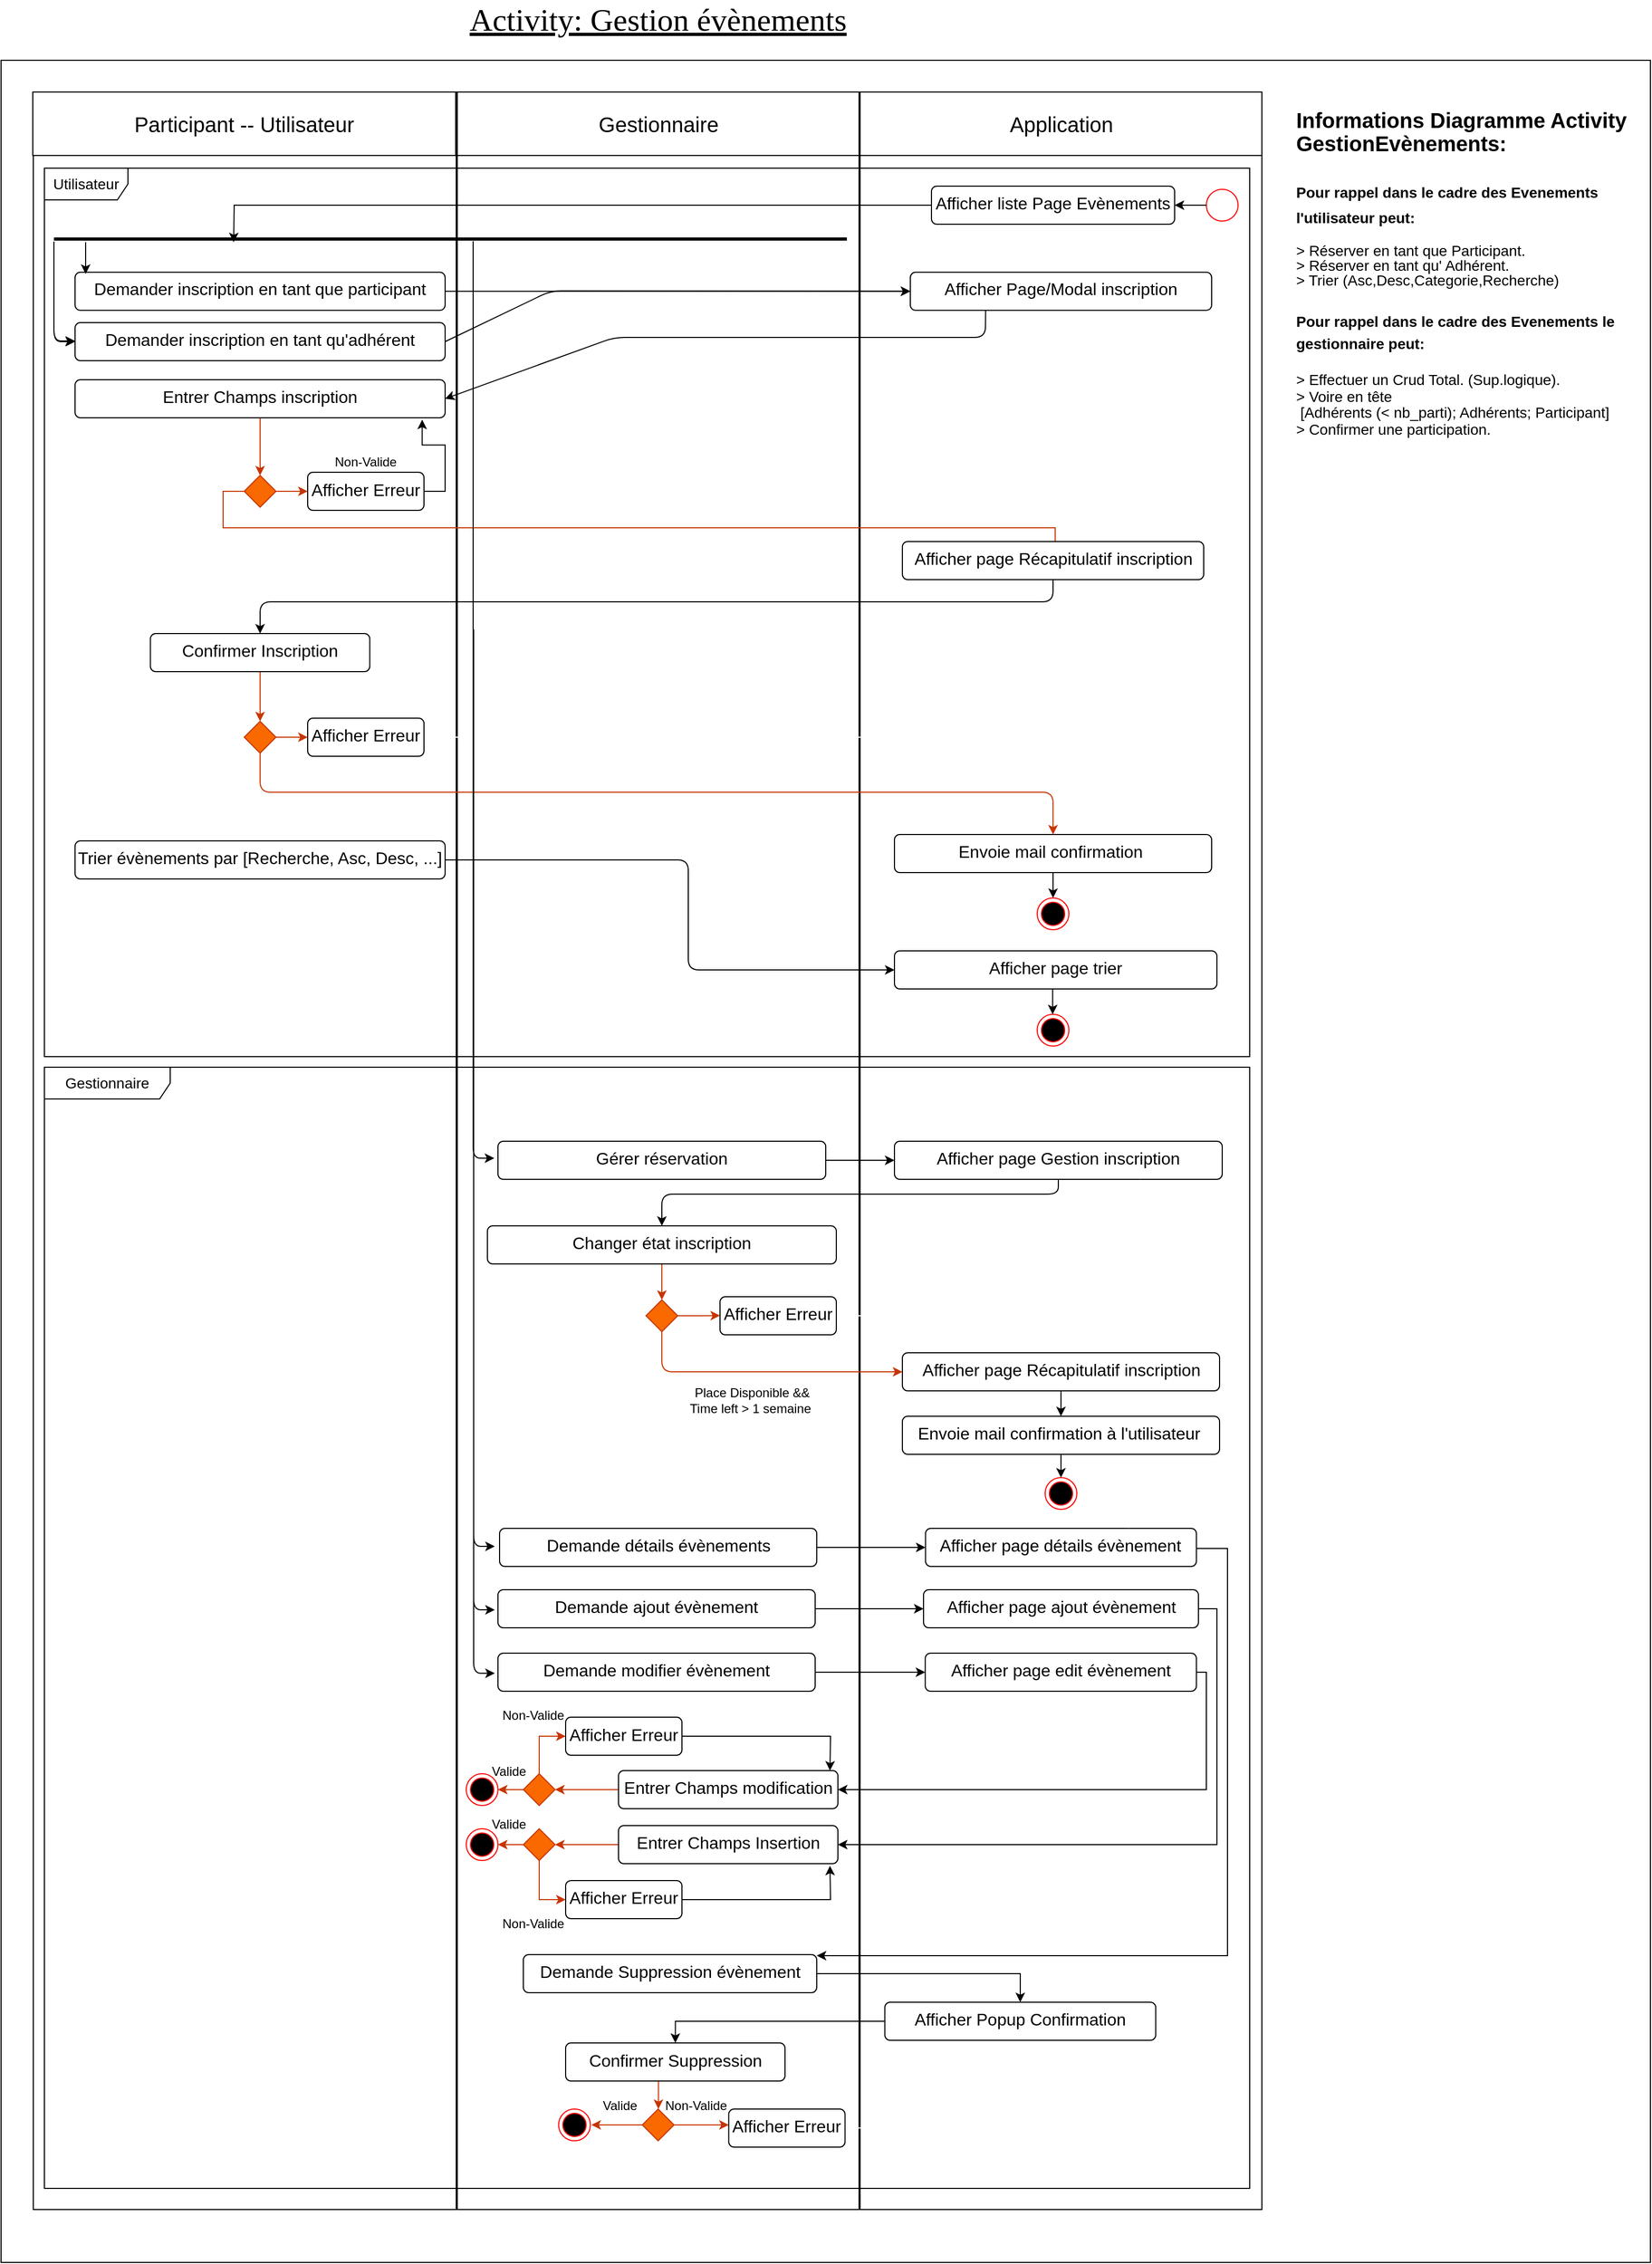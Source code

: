 <mxfile version="22.1.2" type="device">
  <diagram id="xpCs7ac5HXJ607wwNnGd" name="Page-1">
    <mxGraphModel dx="-2002" dy="1731" grid="1" gridSize="10" guides="1" tooltips="1" connect="1" arrows="1" fold="1" page="1" pageScale="1" pageWidth="827" pageHeight="1169" math="0" shadow="0">
      <root>
        <mxCell id="0" />
        <mxCell id="1" parent="0" />
        <mxCell id="2" value="" style="rounded=0;whiteSpace=wrap;html=1;movable=1;resizable=1;rotatable=1;deletable=1;editable=1;locked=0;connectable=1;" parent="1" vertex="1">
          <mxGeometry x="5400" y="998" width="1560" height="2082" as="geometry" />
        </mxCell>
        <mxCell id="54" value="" style="rounded=0;whiteSpace=wrap;html=1;movable=1;resizable=1;rotatable=1;deletable=1;editable=1;locked=0;connectable=1;" parent="1" vertex="1">
          <mxGeometry x="5430.5" y="1028" width="400" height="2002" as="geometry" />
        </mxCell>
        <mxCell id="53" value="" style="rounded=0;whiteSpace=wrap;html=1;movable=1;resizable=1;rotatable=1;deletable=1;editable=1;locked=0;connectable=1;" parent="1" vertex="1">
          <mxGeometry x="5831.5" y="1028" width="380" height="2002" as="geometry" />
        </mxCell>
        <mxCell id="3" value="&lt;font style=&quot;font-size: 20px;&quot;&gt;Participant -- Utilisateur&lt;/font&gt;" style="rounded=0;whiteSpace=wrap;html=1;movable=1;resizable=1;rotatable=1;deletable=1;editable=1;locked=0;connectable=1;" parent="1" vertex="1">
          <mxGeometry x="5430" y="1028" width="400" height="60" as="geometry" />
        </mxCell>
        <mxCell id="4" value="" style="rounded=0;whiteSpace=wrap;html=1;movable=1;resizable=1;rotatable=1;deletable=1;editable=1;locked=0;connectable=1;" parent="1" vertex="1">
          <mxGeometry x="6212.5" y="1028" width="380" height="2002" as="geometry" />
        </mxCell>
        <mxCell id="5" value="&lt;font style=&quot;font-size: 20px;&quot;&gt;Gestionnaire&lt;/font&gt;" style="rounded=0;whiteSpace=wrap;html=1;movable=1;resizable=1;rotatable=1;deletable=1;editable=1;locked=0;connectable=1;" parent="1" vertex="1">
          <mxGeometry x="5831.5" y="1028" width="380" height="60" as="geometry" />
        </mxCell>
        <mxCell id="10" value="" style="ellipse;html=1;strokeColor=#FF0000;movable=1;resizable=1;rotatable=1;deletable=1;editable=1;locked=0;connectable=1;" parent="1" vertex="1">
          <mxGeometry x="6540" y="1120" width="30" height="30" as="geometry" />
        </mxCell>
        <mxCell id="11" value="&lt;font face=&quot;Comic Sans MS&quot; style=&quot;font-size: 30px;&quot;&gt;&lt;u&gt;Activity: Gestion évènements&lt;/u&gt;&lt;/font&gt;" style="text;html=1;strokeColor=none;fillColor=none;align=center;verticalAlign=middle;whiteSpace=wrap;rounded=0;movable=1;resizable=1;rotatable=1;deletable=1;editable=1;locked=0;connectable=1;" parent="1" vertex="1">
          <mxGeometry x="5744.88" y="944" width="553.25" height="30" as="geometry" />
        </mxCell>
        <mxCell id="13" value="&lt;h1 style=&quot;font-size: 20px; line-height: 110%;&quot;&gt;&lt;span style=&quot;background-color: initial;&quot;&gt;Informations Diagramme Activity GestionEvènements:&lt;br&gt;&lt;br&gt;&lt;/span&gt;&lt;span style=&quot;font-size: 14px; background-color: initial;&quot;&gt;Pour rappel dans le cadre des Evenements l&#39;utilisateur peut:&lt;br&gt;&lt;/span&gt;&lt;/h1&gt;&lt;div style=&quot;line-height: 110%;&quot;&gt;&lt;span style=&quot;font-size: 14px;&quot;&gt;&amp;gt; Réserver en tant que Participant.&lt;/span&gt;&lt;/div&gt;&lt;div style=&quot;line-height: 110%;&quot;&gt;&lt;span style=&quot;font-size: 14px;&quot;&gt;&amp;gt; Réserver en tant qu&#39; Adhérent.&lt;/span&gt;&lt;/div&gt;&lt;div style=&quot;line-height: 110%;&quot;&gt;&lt;span style=&quot;font-size: 14px;&quot;&gt;&amp;gt; Trier (Asc,Desc,Categorie,Recherche)&lt;/span&gt;&lt;/div&gt;&lt;div style=&quot;font-size: 14px; line-height: 110%;&quot;&gt;&lt;h1 style=&quot;line-height: 60%;&quot;&gt;&lt;span style=&quot;background-color: initial; font-size: 14px;&quot;&gt;Pour rappel dans le cadre&amp;nbsp;&lt;/span&gt;&lt;span style=&quot;background-color: initial; font-size: 14px;&quot;&gt;des Evenements le gestionnaire&amp;nbsp;&lt;/span&gt;&lt;span style=&quot;background-color: initial; font-size: 14px;&quot;&gt;&lt;span style=&quot;background-color: initial;&quot;&gt;peut:&lt;/span&gt;&lt;/span&gt;&lt;br&gt;&lt;/h1&gt;&lt;div style=&quot;line-height: 110%;&quot;&gt;&lt;span style=&quot;font-size: 14px;&quot;&gt;&amp;gt; Effectuer un Crud Total. (Sup.logique).&lt;/span&gt;&lt;/div&gt;&lt;div style=&quot;line-height: 110%;&quot;&gt;&lt;span style=&quot;font-size: 14px;&quot;&gt;&amp;gt; Voire en tête&amp;nbsp;&lt;/span&gt;&lt;/div&gt;&lt;div style=&quot;line-height: 110%;&quot;&gt;&lt;span style=&quot;font-size: 14px;&quot;&gt;&amp;nbsp;[Adhérents (&amp;lt; nb_parti); Adhérents; Participant]&lt;/span&gt;&lt;/div&gt;&lt;div style=&quot;line-height: 110%;&quot;&gt;&amp;gt; Confirmer une participation.&lt;/div&gt;&lt;/div&gt;&lt;div style=&quot;line-height: 110%;&quot;&gt;&lt;br&gt;&lt;/div&gt;" style="text;html=1;strokeColor=none;fillColor=none;spacing=5;spacingTop=-20;whiteSpace=wrap;overflow=hidden;rounded=0;movable=1;resizable=1;rotatable=1;deletable=1;editable=1;locked=0;connectable=1;" parent="1" vertex="1">
          <mxGeometry x="6620" y="1041" width="330" height="446" as="geometry" />
        </mxCell>
        <mxCell id="43" value="&lt;font style=&quot;font-size: 20px;&quot;&gt;Application&lt;/font&gt;" style="rounded=0;whiteSpace=wrap;html=1;movable=1;resizable=1;rotatable=1;deletable=1;editable=1;locked=0;connectable=1;" parent="1" vertex="1">
          <mxGeometry x="6212.5" y="1028" width="380" height="60" as="geometry" />
        </mxCell>
        <mxCell id="75" style="edgeStyle=none;html=1;exitX=1;exitY=0.5;exitDx=0;exitDy=0;entryX=1;entryY=0.5;entryDx=0;entryDy=0;strokeColor=#FFFFFF;fontSize=14;fillColor=#FF8000;" parent="1" source="71" target="19" edge="1">
          <mxGeometry relative="1" as="geometry">
            <Array as="points">
              <mxPoint x="6570" y="1638" />
              <mxPoint x="6570" y="1216" />
            </Array>
          </mxGeometry>
        </mxCell>
        <mxCell id="93" value="Utilisateur" style="shape=umlFrame;whiteSpace=wrap;html=1;fontSize=14;width=79;height=30;movable=0;resizable=0;rotatable=0;deletable=0;editable=0;connectable=0;" parent="1" vertex="1">
          <mxGeometry x="5441" y="1100" width="1140" height="840" as="geometry" />
        </mxCell>
        <mxCell id="94" value="Gestionnaire" style="shape=umlFrame;whiteSpace=wrap;html=1;fontSize=14;width=119;height=30;" parent="1" vertex="1">
          <mxGeometry x="5441" y="1950" width="1140" height="1060" as="geometry" />
        </mxCell>
        <mxCell id="6" style="edgeStyle=orthogonalEdgeStyle;rounded=0;orthogonalLoop=1;jettySize=auto;html=1;exitX=0;exitY=0.5;exitDx=0;exitDy=0;movable=1;resizable=1;rotatable=1;deletable=1;editable=1;locked=0;connectable=1;" parent="1" source="7" edge="1">
          <mxGeometry relative="1" as="geometry">
            <mxPoint x="5620" y="1170" as="targetPoint" />
            <mxPoint x="5880" y="1131" as="sourcePoint" />
          </mxGeometry>
        </mxCell>
        <mxCell id="7" value="&lt;font style=&quot;font-size: 16px;&quot;&gt;Afficher liste Page Evènements&lt;/font&gt;" style="html=1;align=center;verticalAlign=top;rounded=1;absoluteArcSize=1;arcSize=10;dashed=0;whiteSpace=wrap;movable=1;resizable=1;rotatable=1;deletable=1;editable=1;locked=0;connectable=1;" parent="1" vertex="1">
          <mxGeometry x="6280" y="1117" width="230" height="36" as="geometry" />
        </mxCell>
        <mxCell id="8" value="" style="edgeStyle=none;rounded=0;orthogonalLoop=1;jettySize=auto;html=1;movable=1;resizable=1;rotatable=1;deletable=1;editable=1;locked=0;connectable=1;" parent="1" edge="1">
          <mxGeometry relative="1" as="geometry">
            <mxPoint x="5976.5" y="1718" as="sourcePoint" />
            <mxPoint x="5976.5" y="1718" as="targetPoint" />
          </mxGeometry>
        </mxCell>
        <mxCell id="9" style="edgeStyle=orthogonalEdgeStyle;rounded=0;orthogonalLoop=1;jettySize=auto;html=1;exitX=0;exitY=0.5;exitDx=0;exitDy=0;entryX=1;entryY=0.5;entryDx=0;entryDy=0;movable=1;resizable=1;rotatable=1;deletable=1;editable=1;locked=0;connectable=1;" parent="1" source="10" target="7" edge="1">
          <mxGeometry relative="1" as="geometry" />
        </mxCell>
        <mxCell id="64" style="edgeStyle=none;html=1;exitX=0.25;exitY=1;exitDx=0;exitDy=0;entryX=1;entryY=0.5;entryDx=0;entryDy=0;fontSize=14;" parent="1" source="19" target="63" edge="1">
          <mxGeometry relative="1" as="geometry">
            <Array as="points">
              <mxPoint x="6331" y="1260" />
              <mxPoint x="5980" y="1260" />
            </Array>
          </mxGeometry>
        </mxCell>
        <mxCell id="19" value="&lt;font style=&quot;font-size: 16px;&quot;&gt;Afficher Page/Modal inscription&lt;/font&gt;" style="html=1;align=center;verticalAlign=top;rounded=1;absoluteArcSize=1;arcSize=10;dashed=0;whiteSpace=wrap;movable=1;resizable=1;rotatable=1;deletable=1;editable=1;locked=0;connectable=1;" parent="1" vertex="1">
          <mxGeometry x="6260" y="1198.39" width="285" height="36" as="geometry" />
        </mxCell>
        <mxCell id="22" style="edgeStyle=orthogonalEdgeStyle;rounded=0;orthogonalLoop=1;jettySize=auto;html=1;entryX=0.5;entryY=0;entryDx=0;entryDy=0;fillColor=#fa6800;strokeColor=#C73500;exitX=0.5;exitY=1;exitDx=0;exitDy=0;" parent="1" source="63" target="25" edge="1">
          <mxGeometry relative="1" as="geometry">
            <mxPoint x="5645" y="1350" as="sourcePoint" />
          </mxGeometry>
        </mxCell>
        <mxCell id="23" style="edgeStyle=orthogonalEdgeStyle;rounded=0;orthogonalLoop=1;jettySize=auto;html=1;exitX=1;exitY=0.5;exitDx=0;exitDy=0;fillColor=#fa6800;strokeColor=#C73500;entryX=0;entryY=0.5;entryDx=0;entryDy=0;" parent="1" source="25" target="47" edge="1">
          <mxGeometry relative="1" as="geometry">
            <mxPoint x="5720" y="1350" as="targetPoint" />
          </mxGeometry>
        </mxCell>
        <mxCell id="24" style="edgeStyle=orthogonalEdgeStyle;rounded=0;orthogonalLoop=1;jettySize=auto;html=1;exitX=0;exitY=0.5;exitDx=0;exitDy=0;entryX=0.5;entryY=0;entryDx=0;entryDy=0;fillColor=#fa6800;strokeColor=#C73500;" parent="1" source="25" target="28" edge="1">
          <mxGeometry relative="1" as="geometry">
            <Array as="points">
              <mxPoint x="5610" y="1405" />
              <mxPoint x="5610" y="1440" />
              <mxPoint x="6397" y="1440" />
              <mxPoint x="6397" y="1488" />
            </Array>
          </mxGeometry>
        </mxCell>
        <mxCell id="25" value="" style="rhombus;fillColor=#fa6800;fontColor=#000000;strokeColor=#C73500;movable=1;resizable=1;rotatable=1;deletable=1;editable=1;locked=0;connectable=1;" parent="1" vertex="1">
          <mxGeometry x="5630" y="1390.5" width="30" height="30" as="geometry" />
        </mxCell>
        <mxCell id="26" value="Non-Valide" style="text;html=1;strokeColor=none;fillColor=none;align=center;verticalAlign=middle;whiteSpace=wrap;rounded=0;movable=1;resizable=1;rotatable=1;deletable=1;editable=1;locked=0;connectable=1;" parent="1" vertex="1">
          <mxGeometry x="5710" y="1367.5" width="70" height="20" as="geometry" />
        </mxCell>
        <mxCell id="68" style="edgeStyle=none;html=1;exitX=0.5;exitY=1;exitDx=0;exitDy=0;entryX=0.5;entryY=0;entryDx=0;entryDy=0;fontSize=14;" parent="1" source="28" target="67" edge="1">
          <mxGeometry relative="1" as="geometry">
            <Array as="points">
              <mxPoint x="6395" y="1510" />
              <mxPoint x="5645" y="1510" />
            </Array>
          </mxGeometry>
        </mxCell>
        <mxCell id="28" value="&lt;font style=&quot;font-size: 16px;&quot;&gt;Afficher page Récapitulatif inscription&lt;/font&gt;" style="html=1;align=center;verticalAlign=top;rounded=1;absoluteArcSize=1;arcSize=10;dashed=0;whiteSpace=wrap;movable=1;resizable=1;rotatable=1;deletable=1;editable=1;locked=0;connectable=1;" parent="1" vertex="1">
          <mxGeometry x="6252.5" y="1453" width="285" height="36" as="geometry" />
        </mxCell>
        <mxCell id="46" style="edgeStyle=orthogonalEdgeStyle;rounded=0;orthogonalLoop=1;jettySize=auto;html=1;exitX=1;exitY=0.5;exitDx=0;exitDy=0;entryX=0.938;entryY=1.049;entryDx=0;entryDy=0;entryPerimeter=0;" parent="1" source="47" target="63" edge="1">
          <mxGeometry relative="1" as="geometry">
            <mxPoint x="5800" y="1350" as="targetPoint" />
          </mxGeometry>
        </mxCell>
        <mxCell id="47" value="&lt;font style=&quot;font-size: 16px;&quot;&gt;Afficher Erreur&lt;/font&gt;" style="html=1;align=center;verticalAlign=top;rounded=1;absoluteArcSize=1;arcSize=10;dashed=0;whiteSpace=wrap;movable=1;resizable=1;rotatable=1;deletable=1;editable=1;locked=0;connectable=1;" parent="1" vertex="1">
          <mxGeometry x="5690" y="1387.5" width="110" height="36" as="geometry" />
        </mxCell>
        <mxCell id="78" style="edgeStyle=none;html=1;exitX=0.5;exitY=1;exitDx=0;exitDy=0;entryX=0.5;entryY=0;entryDx=0;entryDy=0;strokeColor=#000000;fontSize=14;fillColor=#FF8000;" parent="1" source="52" target="77" edge="1">
          <mxGeometry relative="1" as="geometry" />
        </mxCell>
        <mxCell id="52" value="&lt;font style=&quot;font-size: 16px;&quot;&gt;Envoie mail confirmation&amp;nbsp;&lt;/font&gt;" style="html=1;align=center;verticalAlign=top;rounded=1;absoluteArcSize=1;arcSize=10;dashed=0;whiteSpace=wrap;movable=1;resizable=1;rotatable=1;deletable=1;editable=1;locked=0;connectable=1;" parent="1" vertex="1">
          <mxGeometry x="6245" y="1730" width="300" height="36" as="geometry" />
        </mxCell>
        <mxCell id="55" value="" style="endArrow=none;startArrow=none;endFill=0;startFill=0;endSize=8;html=1;verticalAlign=bottom;labelBackgroundColor=none;strokeWidth=3;rounded=0;movable=1;resizable=1;rotatable=1;deletable=1;editable=1;locked=0;connectable=1;" parent="1" edge="1">
          <mxGeometry width="160" relative="1" as="geometry">
            <mxPoint x="5450" y="1167" as="sourcePoint" />
            <mxPoint x="6200" y="1167" as="targetPoint" />
          </mxGeometry>
        </mxCell>
        <mxCell id="59" style="edgeStyle=none;html=1;exitX=1;exitY=0.5;exitDx=0;exitDy=0;entryX=0;entryY=0.5;entryDx=0;entryDy=0;fontSize=14;" parent="1" source="56" target="19" edge="1">
          <mxGeometry relative="1" as="geometry" />
        </mxCell>
        <mxCell id="56" value="&lt;font style=&quot;font-size: 16px;&quot;&gt;Demander inscription en tant que participant&lt;/font&gt;" style="html=1;align=center;verticalAlign=top;rounded=1;absoluteArcSize=1;arcSize=10;dashed=0;whiteSpace=wrap;movable=1;resizable=1;rotatable=1;deletable=1;editable=1;locked=0;connectable=1;" parent="1" vertex="1">
          <mxGeometry x="5470" y="1198.39" width="350" height="36" as="geometry" />
        </mxCell>
        <mxCell id="60" style="edgeStyle=none;html=1;exitX=1;exitY=0.5;exitDx=0;exitDy=0;entryX=0;entryY=0.5;entryDx=0;entryDy=0;fontSize=14;" parent="1" source="57" target="19" edge="1">
          <mxGeometry relative="1" as="geometry">
            <Array as="points">
              <mxPoint x="5920" y="1216" />
            </Array>
          </mxGeometry>
        </mxCell>
        <mxCell id="62" style="edgeStyle=none;html=1;fontSize=14;entryX=0;entryY=0.5;entryDx=0;entryDy=0;" parent="1" target="57" edge="1">
          <mxGeometry relative="1" as="geometry">
            <mxPoint x="5450" y="1170" as="sourcePoint" />
            <Array as="points">
              <mxPoint x="5450" y="1264" />
            </Array>
          </mxGeometry>
        </mxCell>
        <mxCell id="57" value="&lt;font style=&quot;font-size: 16px;&quot;&gt;Demander inscription&amp;nbsp;en tant qu&#39;adhérent&lt;/font&gt;" style="html=1;align=center;verticalAlign=top;rounded=1;absoluteArcSize=1;arcSize=10;dashed=0;whiteSpace=wrap;movable=1;resizable=1;rotatable=1;deletable=1;editable=1;locked=0;connectable=1;" parent="1" vertex="1">
          <mxGeometry x="5470" y="1246" width="350" height="36" as="geometry" />
        </mxCell>
        <mxCell id="63" value="&lt;span style=&quot;font-size: 16px;&quot;&gt;Entrer Champs inscription&lt;/span&gt;" style="html=1;align=center;verticalAlign=top;rounded=1;absoluteArcSize=1;arcSize=10;dashed=0;whiteSpace=wrap;movable=1;resizable=1;rotatable=1;deletable=1;editable=1;locked=0;connectable=1;strokeColor=default;" parent="1" vertex="1">
          <mxGeometry x="5470" y="1300" width="350" height="36" as="geometry" />
        </mxCell>
        <mxCell id="72" style="edgeStyle=none;html=1;exitX=0.5;exitY=1;exitDx=0;exitDy=0;entryX=0.5;entryY=0;entryDx=0;entryDy=0;fontSize=14;fillColor=#FF8000;strokeColor=#C73500;" parent="1" source="67" target="70" edge="1">
          <mxGeometry relative="1" as="geometry" />
        </mxCell>
        <mxCell id="67" value="&lt;span style=&quot;font-size: 16px;&quot;&gt;Confirmer Inscription&lt;/span&gt;" style="html=1;align=center;verticalAlign=top;rounded=1;absoluteArcSize=1;arcSize=10;dashed=0;whiteSpace=wrap;movable=1;resizable=1;rotatable=1;deletable=1;editable=1;locked=0;connectable=1;" parent="1" vertex="1">
          <mxGeometry x="5541.25" y="1540" width="207.5" height="36" as="geometry" />
        </mxCell>
        <mxCell id="69" style="edgeStyle=orthogonalEdgeStyle;rounded=0;orthogonalLoop=1;jettySize=auto;html=1;exitX=1;exitY=0.5;exitDx=0;exitDy=0;fillColor=#fa6800;strokeColor=#C73500;entryX=0;entryY=0.5;entryDx=0;entryDy=0;" parent="1" source="70" target="71" edge="1">
          <mxGeometry relative="1" as="geometry">
            <mxPoint x="5720" y="1582.5" as="targetPoint" />
          </mxGeometry>
        </mxCell>
        <mxCell id="76" style="edgeStyle=none;html=1;exitX=0.5;exitY=1;exitDx=0;exitDy=0;entryX=0.5;entryY=0;entryDx=0;entryDy=0;strokeColor=#C73500;fontSize=14;fillColor=#FF8000;" parent="1" source="70" target="52" edge="1">
          <mxGeometry relative="1" as="geometry">
            <Array as="points">
              <mxPoint x="5645" y="1690" />
              <mxPoint x="6395" y="1690" />
            </Array>
          </mxGeometry>
        </mxCell>
        <mxCell id="70" value="" style="rhombus;fillColor=#fa6800;fontColor=#000000;strokeColor=#C73500;movable=1;resizable=1;rotatable=1;deletable=1;editable=1;locked=0;connectable=1;" parent="1" vertex="1">
          <mxGeometry x="5630" y="1623" width="30" height="30" as="geometry" />
        </mxCell>
        <mxCell id="71" value="&lt;font style=&quot;font-size: 16px;&quot;&gt;Afficher Erreur&lt;/font&gt;" style="html=1;align=center;verticalAlign=top;rounded=1;absoluteArcSize=1;arcSize=10;dashed=0;whiteSpace=wrap;movable=1;resizable=1;rotatable=1;deletable=1;editable=1;locked=0;connectable=1;" parent="1" vertex="1">
          <mxGeometry x="5690" y="1620" width="110" height="36" as="geometry" />
        </mxCell>
        <mxCell id="77" value="" style="ellipse;html=1;shape=endState;fillColor=#000000;strokeColor=#ff0000;movable=1;resizable=1;rotatable=1;deletable=1;editable=1;locked=0;connectable=1;" parent="1" vertex="1">
          <mxGeometry x="6380" y="1790" width="30" height="30" as="geometry" />
        </mxCell>
        <mxCell id="81" style="edgeStyle=none;html=1;strokeColor=#FFFFFF;fontSize=14;fillColor=#FF8000;entryX=0;entryY=0.5;entryDx=0;entryDy=0;" parent="1" target="79" edge="1">
          <mxGeometry relative="1" as="geometry">
            <mxPoint x="5450" y="1170" as="sourcePoint" />
            <Array as="points">
              <mxPoint x="5450" y="1754" />
            </Array>
          </mxGeometry>
        </mxCell>
        <mxCell id="83" style="edgeStyle=none;html=1;exitX=1;exitY=0.5;exitDx=0;exitDy=0;entryX=0;entryY=0.5;entryDx=0;entryDy=0;strokeColor=#000000;fontSize=14;fillColor=#FF8000;" parent="1" source="79" target="82" edge="1">
          <mxGeometry relative="1" as="geometry">
            <Array as="points">
              <mxPoint x="6050" y="1754" />
              <mxPoint x="6050" y="1858" />
            </Array>
          </mxGeometry>
        </mxCell>
        <mxCell id="79" value="&lt;font style=&quot;font-size: 16px;&quot;&gt;Trier évènements par [Recherche, Asc, Desc, ...]&lt;/font&gt;" style="html=1;align=center;verticalAlign=top;rounded=1;absoluteArcSize=1;arcSize=10;dashed=0;whiteSpace=wrap;movable=1;resizable=1;rotatable=1;deletable=1;editable=1;locked=0;connectable=1;" parent="1" vertex="1">
          <mxGeometry x="5470" y="1736" width="350" height="36" as="geometry" />
        </mxCell>
        <mxCell id="80" style="edgeStyle=none;html=1;fontSize=14;entryX=0;entryY=0.5;entryDx=0;entryDy=0;" parent="1" edge="1">
          <mxGeometry relative="1" as="geometry">
            <mxPoint x="5470" y="1263.39" as="targetPoint" />
            <mxPoint x="5450" y="1169.39" as="sourcePoint" />
            <Array as="points">
              <mxPoint x="5450" y="1263.39" />
            </Array>
          </mxGeometry>
        </mxCell>
        <mxCell id="61" style="edgeStyle=none;html=1;fontSize=14;" parent="1" edge="1">
          <mxGeometry relative="1" as="geometry">
            <mxPoint x="5480" y="1200" as="targetPoint" />
            <mxPoint x="5480" y="1170" as="sourcePoint" />
          </mxGeometry>
        </mxCell>
        <mxCell id="82" value="&lt;font style=&quot;font-size: 16px;&quot;&gt;Afficher page trier&lt;/font&gt;" style="html=1;align=center;verticalAlign=top;rounded=1;absoluteArcSize=1;arcSize=10;dashed=0;whiteSpace=wrap;movable=1;resizable=1;rotatable=1;deletable=1;editable=1;locked=0;connectable=1;" parent="1" vertex="1">
          <mxGeometry x="6245" y="1840" width="305" height="36" as="geometry" />
        </mxCell>
        <mxCell id="84" value="" style="ellipse;html=1;shape=endState;fillColor=#000000;strokeColor=#ff0000;movable=1;resizable=1;rotatable=1;deletable=1;editable=1;locked=0;connectable=1;" parent="1" vertex="1">
          <mxGeometry x="6380" y="1900" width="30" height="30" as="geometry" />
        </mxCell>
        <mxCell id="85" style="edgeStyle=none;html=1;exitX=0.5;exitY=1;exitDx=0;exitDy=0;entryX=0.5;entryY=0;entryDx=0;entryDy=0;strokeColor=#000000;fontSize=14;fillColor=#FF8000;" parent="1" edge="1">
          <mxGeometry relative="1" as="geometry">
            <mxPoint x="6394.64" y="1876" as="sourcePoint" />
            <mxPoint x="6394.64" y="1900" as="targetPoint" />
          </mxGeometry>
        </mxCell>
        <mxCell id="98" style="edgeStyle=none;html=1;strokeColor=#000000;fontSize=14;fillColor=#FF8000;entryX=0;entryY=0.5;entryDx=0;entryDy=0;" parent="1" edge="1">
          <mxGeometry relative="1" as="geometry">
            <mxPoint x="5866.5" y="2036" as="targetPoint" />
            <mxPoint x="5846.5" y="1169" as="sourcePoint" />
            <Array as="points">
              <mxPoint x="5846.5" y="2036" />
            </Array>
          </mxGeometry>
        </mxCell>
        <mxCell id="101" style="edgeStyle=none;html=1;exitX=1;exitY=0.5;exitDx=0;exitDy=0;entryX=0;entryY=0.5;entryDx=0;entryDy=0;strokeColor=#000000;fontSize=14;fillColor=#FF8000;" parent="1" source="99" target="100" edge="1">
          <mxGeometry relative="1" as="geometry" />
        </mxCell>
        <mxCell id="99" value="&lt;font style=&quot;font-size: 16px;&quot;&gt;Gérer réservation&lt;/font&gt;" style="html=1;align=center;verticalAlign=top;rounded=1;absoluteArcSize=1;arcSize=10;dashed=0;whiteSpace=wrap;movable=1;resizable=1;rotatable=1;deletable=1;editable=1;locked=0;connectable=1;" parent="1" vertex="1">
          <mxGeometry x="5870" y="2020" width="310" height="36" as="geometry" />
        </mxCell>
        <mxCell id="103" style="edgeStyle=none;html=1;exitX=0.5;exitY=1;exitDx=0;exitDy=0;entryX=0.5;entryY=0;entryDx=0;entryDy=0;strokeColor=#000000;fontSize=14;fillColor=#FF8000;" parent="1" source="100" target="102" edge="1">
          <mxGeometry relative="1" as="geometry">
            <Array as="points">
              <mxPoint x="6400" y="2070" />
              <mxPoint x="6025" y="2070" />
            </Array>
          </mxGeometry>
        </mxCell>
        <mxCell id="100" value="&lt;font style=&quot;font-size: 16px;&quot;&gt;Afficher page Gestion inscription&lt;/font&gt;" style="html=1;align=center;verticalAlign=top;rounded=1;absoluteArcSize=1;arcSize=10;dashed=0;whiteSpace=wrap;movable=1;resizable=1;rotatable=1;deletable=1;editable=1;locked=0;connectable=1;" parent="1" vertex="1">
          <mxGeometry x="6245" y="2020" width="310" height="36" as="geometry" />
        </mxCell>
        <mxCell id="106" style="edgeStyle=none;html=1;exitX=0.5;exitY=1;exitDx=0;exitDy=0;entryX=0.5;entryY=0;entryDx=0;entryDy=0;strokeColor=#C73500;fontSize=14;fillColor=#FF8000;" parent="1" source="102" target="105" edge="1">
          <mxGeometry relative="1" as="geometry" />
        </mxCell>
        <mxCell id="102" value="&lt;font style=&quot;font-size: 16px;&quot;&gt;Changer état inscription&lt;/font&gt;" style="html=1;align=center;verticalAlign=top;rounded=1;absoluteArcSize=1;arcSize=10;dashed=0;whiteSpace=wrap;movable=1;resizable=1;rotatable=1;deletable=1;editable=1;locked=0;connectable=1;" parent="1" vertex="1">
          <mxGeometry x="5860" y="2100" width="330" height="36" as="geometry" />
        </mxCell>
        <mxCell id="104" style="edgeStyle=orthogonalEdgeStyle;rounded=0;orthogonalLoop=1;jettySize=auto;html=1;exitX=1;exitY=0.5;exitDx=0;exitDy=0;fillColor=#fa6800;strokeColor=#C73500;" parent="1" source="105" edge="1">
          <mxGeometry relative="1" as="geometry">
            <mxPoint x="6080" y="2184.8" as="targetPoint" />
          </mxGeometry>
        </mxCell>
        <mxCell id="110" style="edgeStyle=none;html=1;exitX=0.5;exitY=1;exitDx=0;exitDy=0;entryX=0;entryY=0.5;entryDx=0;entryDy=0;strokeColor=#C73500;fontSize=14;fillColor=#FF8000;" parent="1" source="105" target="109" edge="1">
          <mxGeometry relative="1" as="geometry">
            <Array as="points">
              <mxPoint x="6025" y="2238" />
            </Array>
          </mxGeometry>
        </mxCell>
        <mxCell id="105" value="" style="rhombus;fillColor=#fa6800;fontColor=#000000;strokeColor=#C73500;movable=1;resizable=1;rotatable=1;deletable=1;editable=1;locked=0;connectable=1;" parent="1" vertex="1">
          <mxGeometry x="6010" y="2170" width="30" height="30" as="geometry" />
        </mxCell>
        <mxCell id="108" style="edgeStyle=none;html=1;exitX=1;exitY=0.5;exitDx=0;exitDy=0;entryX=0.75;entryY=1;entryDx=0;entryDy=0;strokeColor=#FFFFFF;fontSize=14;fillColor=#FF8000;" parent="1" source="107" target="100" edge="1">
          <mxGeometry relative="1" as="geometry">
            <Array as="points">
              <mxPoint x="6478" y="2185" />
            </Array>
          </mxGeometry>
        </mxCell>
        <mxCell id="107" value="&lt;font style=&quot;font-size: 16px;&quot;&gt;Afficher Erreur&lt;/font&gt;" style="html=1;align=center;verticalAlign=top;rounded=1;absoluteArcSize=1;arcSize=10;dashed=0;whiteSpace=wrap;movable=1;resizable=1;rotatable=1;deletable=1;editable=1;locked=0;connectable=1;" parent="1" vertex="1">
          <mxGeometry x="6080" y="2167" width="110" height="36" as="geometry" />
        </mxCell>
        <mxCell id="113" style="edgeStyle=none;html=1;exitX=0.5;exitY=1;exitDx=0;exitDy=0;entryX=0.5;entryY=0;entryDx=0;entryDy=0;strokeColor=#000000;fontSize=14;fillColor=#FF8000;" parent="1" source="109" target="112" edge="1">
          <mxGeometry relative="1" as="geometry" />
        </mxCell>
        <mxCell id="109" value="&lt;font style=&quot;font-size: 16px;&quot;&gt;Afficher page Récapitulatif inscription&lt;/font&gt;" style="html=1;align=center;verticalAlign=top;rounded=1;absoluteArcSize=1;arcSize=10;dashed=0;whiteSpace=wrap;movable=1;resizable=1;rotatable=1;deletable=1;editable=1;locked=0;connectable=1;" parent="1" vertex="1">
          <mxGeometry x="6252.5" y="2220" width="300" height="36" as="geometry" />
        </mxCell>
        <mxCell id="111" value="Place Disponible &amp;amp;&amp;amp; Time left &amp;gt; 1 semaine&amp;nbsp;" style="text;html=1;strokeColor=none;fillColor=none;align=center;verticalAlign=middle;whiteSpace=wrap;rounded=0;movable=1;resizable=1;rotatable=1;deletable=1;editable=1;locked=0;connectable=1;" parent="1" vertex="1">
          <mxGeometry x="6050" y="2250" width="121.25" height="30" as="geometry" />
        </mxCell>
        <mxCell id="115" style="edgeStyle=none;html=1;exitX=0.5;exitY=1;exitDx=0;exitDy=0;entryX=0.5;entryY=0;entryDx=0;entryDy=0;strokeColor=#000000;fontSize=14;fillColor=#FF8000;" parent="1" source="112" target="114" edge="1">
          <mxGeometry relative="1" as="geometry" />
        </mxCell>
        <mxCell id="112" value="&lt;font style=&quot;font-size: 16px;&quot;&gt;Envoie mail confirmation à l&#39;utilisateur&amp;nbsp;&lt;/font&gt;" style="html=1;align=center;verticalAlign=top;rounded=1;absoluteArcSize=1;arcSize=10;dashed=0;whiteSpace=wrap;movable=1;resizable=1;rotatable=1;deletable=1;editable=1;locked=0;connectable=1;" parent="1" vertex="1">
          <mxGeometry x="6252.5" y="2280" width="300" height="36" as="geometry" />
        </mxCell>
        <mxCell id="114" value="" style="ellipse;html=1;shape=endState;fillColor=#000000;strokeColor=#ff0000;movable=1;resizable=1;rotatable=1;deletable=1;editable=1;locked=0;connectable=1;" parent="1" vertex="1">
          <mxGeometry x="6387.5" y="2338" width="30" height="30" as="geometry" />
        </mxCell>
        <mxCell id="202" value="" style="edgeStyle=none;rounded=0;orthogonalLoop=1;jettySize=auto;html=1;movable=1;resizable=1;rotatable=1;deletable=1;editable=1;locked=0;connectable=1;" parent="1" edge="1">
          <mxGeometry relative="1" as="geometry">
            <mxPoint x="6350.5" y="2889" as="sourcePoint" />
            <mxPoint x="6350.5" y="2889" as="targetPoint" />
          </mxGeometry>
        </mxCell>
        <mxCell id="203" style="edgeStyle=orthogonalEdgeStyle;rounded=0;orthogonalLoop=1;jettySize=auto;html=1;exitX=1;exitY=0.5;exitDx=0;exitDy=0;entryX=0;entryY=0.5;entryDx=0;entryDy=0;movable=1;resizable=1;rotatable=1;deletable=1;editable=1;locked=0;connectable=1;" parent="1" source="204" target="206" edge="1">
          <mxGeometry relative="1" as="geometry" />
        </mxCell>
        <mxCell id="204" value="&lt;span style=&quot;font-size: 16px;&quot;&gt;Demande détails évènements&lt;/span&gt;" style="html=1;align=center;verticalAlign=top;rounded=1;absoluteArcSize=1;arcSize=10;dashed=0;whiteSpace=wrap;movable=1;resizable=1;rotatable=1;deletable=1;editable=1;locked=0;connectable=1;" parent="1" vertex="1">
          <mxGeometry x="5871.5" y="2386" width="300" height="36" as="geometry" />
        </mxCell>
        <mxCell id="205" style="edgeStyle=orthogonalEdgeStyle;rounded=0;orthogonalLoop=1;jettySize=auto;html=1;exitX=1;exitY=0.5;exitDx=0;exitDy=0;entryX=1;entryY=0;entryDx=0;entryDy=0;movable=1;resizable=1;rotatable=1;deletable=1;editable=1;locked=0;connectable=1;" parent="1" edge="1">
          <mxGeometry relative="1" as="geometry">
            <mxPoint x="6467.75" y="2405" as="sourcePoint" />
            <mxPoint x="6171.5" y="2790" as="targetPoint" />
            <Array as="points">
              <mxPoint x="6560" y="2405" />
              <mxPoint x="6560" y="2790" />
            </Array>
          </mxGeometry>
        </mxCell>
        <mxCell id="206" value="&lt;span style=&quot;font-size: 16px;&quot;&gt;Afficher page détails&amp;nbsp;&lt;/span&gt;&lt;span style=&quot;font-size: 16px;&quot;&gt;évènement&lt;/span&gt;" style="html=1;align=center;verticalAlign=top;rounded=1;absoluteArcSize=1;arcSize=10;dashed=0;whiteSpace=wrap;movable=1;resizable=1;rotatable=1;deletable=1;editable=1;locked=0;connectable=1;" parent="1" vertex="1">
          <mxGeometry x="6274.37" y="2386" width="256.25" height="36" as="geometry" />
        </mxCell>
        <mxCell id="207" style="edgeStyle=orthogonalEdgeStyle;rounded=0;orthogonalLoop=1;jettySize=auto;html=1;exitX=1;exitY=0.5;exitDx=0;exitDy=0;entryX=0;entryY=0.5;entryDx=0;entryDy=0;movable=1;resizable=1;rotatable=1;deletable=1;editable=1;locked=0;connectable=1;" parent="1" source="208" target="212" edge="1">
          <mxGeometry relative="1" as="geometry" />
        </mxCell>
        <mxCell id="208" value="&lt;span style=&quot;font-size: 16px;&quot;&gt;Demande ajout&amp;nbsp;&lt;/span&gt;&lt;span style=&quot;font-size: 16px;&quot;&gt;évènement&lt;/span&gt;" style="html=1;align=center;verticalAlign=top;rounded=1;absoluteArcSize=1;arcSize=10;dashed=0;whiteSpace=wrap;movable=1;resizable=1;rotatable=1;deletable=1;editable=1;locked=0;connectable=1;" parent="1" vertex="1">
          <mxGeometry x="5870" y="2444" width="300" height="36" as="geometry" />
        </mxCell>
        <mxCell id="209" style="edgeStyle=orthogonalEdgeStyle;rounded=0;orthogonalLoop=1;jettySize=auto;html=1;exitX=1;exitY=0.5;exitDx=0;exitDy=0;entryX=0;entryY=0.5;entryDx=0;entryDy=0;movable=1;resizable=1;rotatable=1;deletable=1;editable=1;locked=0;connectable=1;" parent="1" source="210" target="214" edge="1">
          <mxGeometry relative="1" as="geometry" />
        </mxCell>
        <mxCell id="210" value="&lt;span style=&quot;font-size: 16px;&quot;&gt;Demande modifier&amp;nbsp;&lt;/span&gt;&lt;span style=&quot;font-size: 16px;&quot;&gt;évènement&lt;/span&gt;" style="html=1;align=center;verticalAlign=top;rounded=1;absoluteArcSize=1;arcSize=10;dashed=0;whiteSpace=wrap;movable=1;resizable=1;rotatable=1;deletable=1;editable=1;locked=0;connectable=1;" parent="1" vertex="1">
          <mxGeometry x="5870" y="2504" width="300" height="36" as="geometry" />
        </mxCell>
        <mxCell id="211" style="edgeStyle=orthogonalEdgeStyle;rounded=0;orthogonalLoop=1;jettySize=auto;html=1;exitX=1;exitY=0.5;exitDx=0;exitDy=0;entryX=1;entryY=0.5;entryDx=0;entryDy=0;movable=1;resizable=1;rotatable=1;deletable=1;editable=1;locked=0;connectable=1;" parent="1" source="212" target="218" edge="1">
          <mxGeometry relative="1" as="geometry">
            <Array as="points">
              <mxPoint x="6550" y="2462" />
              <mxPoint x="6550" y="2685" />
            </Array>
          </mxGeometry>
        </mxCell>
        <mxCell id="212" value="&lt;span style=&quot;font-size: 16px;&quot;&gt;Afficher page ajout&amp;nbsp;&lt;/span&gt;&lt;span style=&quot;font-size: 16px;&quot;&gt;évènement&lt;/span&gt;" style="html=1;align=center;verticalAlign=top;rounded=1;absoluteArcSize=1;arcSize=10;dashed=0;whiteSpace=wrap;movable=1;resizable=1;rotatable=1;deletable=1;editable=1;locked=0;connectable=1;" parent="1" vertex="1">
          <mxGeometry x="6272.5" y="2444" width="260" height="36" as="geometry" />
        </mxCell>
        <mxCell id="213" style="edgeStyle=orthogonalEdgeStyle;rounded=0;orthogonalLoop=1;jettySize=auto;html=1;exitX=1;exitY=0.5;exitDx=0;exitDy=0;entryX=1;entryY=0.5;entryDx=0;entryDy=0;movable=1;resizable=1;rotatable=1;deletable=1;editable=1;locked=0;connectable=1;" parent="1" source="214" target="216" edge="1">
          <mxGeometry relative="1" as="geometry">
            <Array as="points">
              <mxPoint x="6540" y="2522" />
              <mxPoint x="6540" y="2633" />
            </Array>
          </mxGeometry>
        </mxCell>
        <mxCell id="214" value="&lt;span style=&quot;font-size: 16px;&quot;&gt;Afficher page edit&amp;nbsp;&lt;/span&gt;&lt;span style=&quot;font-size: 16px;&quot;&gt;évènement&lt;/span&gt;" style="html=1;align=center;verticalAlign=top;rounded=1;absoluteArcSize=1;arcSize=10;dashed=0;whiteSpace=wrap;movable=1;resizable=1;rotatable=1;deletable=1;editable=1;locked=0;connectable=1;" parent="1" vertex="1">
          <mxGeometry x="6274.12" y="2504" width="256.5" height="36" as="geometry" />
        </mxCell>
        <mxCell id="215" style="edgeStyle=orthogonalEdgeStyle;rounded=0;orthogonalLoop=1;jettySize=auto;html=1;exitX=0;exitY=0.5;exitDx=0;exitDy=0;fillColor=#fa6800;strokeColor=#C73500;entryX=1;entryY=0.5;entryDx=0;entryDy=0;movable=1;resizable=1;rotatable=1;deletable=1;editable=1;locked=0;connectable=1;" parent="1" source="216" target="221" edge="1">
          <mxGeometry relative="1" as="geometry">
            <mxPoint x="5934" y="2633.176" as="targetPoint" />
          </mxGeometry>
        </mxCell>
        <mxCell id="216" value="&lt;span style=&quot;font-size: 16px;&quot;&gt;Entrer Champs modification&lt;/span&gt;" style="html=1;align=center;verticalAlign=top;rounded=1;absoluteArcSize=1;arcSize=10;dashed=0;whiteSpace=wrap;movable=1;resizable=1;rotatable=1;deletable=1;editable=1;locked=0;connectable=1;" parent="1" vertex="1">
          <mxGeometry x="5984" y="2615" width="207.5" height="36" as="geometry" />
        </mxCell>
        <mxCell id="217" style="edgeStyle=orthogonalEdgeStyle;rounded=0;orthogonalLoop=1;jettySize=auto;html=1;exitX=0;exitY=0.5;exitDx=0;exitDy=0;entryX=1;entryY=0.5;entryDx=0;entryDy=0;fillColor=#fa6800;strokeColor=#C73500;movable=1;resizable=1;rotatable=1;deletable=1;editable=1;locked=0;connectable=1;" parent="1" source="218" target="224" edge="1">
          <mxGeometry relative="1" as="geometry" />
        </mxCell>
        <mxCell id="218" value="&lt;span style=&quot;font-size: 16px;&quot;&gt;Entrer Champs Insertion&lt;/span&gt;" style="html=1;align=center;verticalAlign=top;rounded=1;absoluteArcSize=1;arcSize=10;dashed=0;whiteSpace=wrap;movable=1;resizable=1;rotatable=1;deletable=1;editable=1;locked=0;connectable=1;" parent="1" vertex="1">
          <mxGeometry x="5984" y="2667" width="207.5" height="36" as="geometry" />
        </mxCell>
        <mxCell id="219" style="edgeStyle=orthogonalEdgeStyle;rounded=0;orthogonalLoop=1;jettySize=auto;html=1;exitX=0;exitY=0.5;exitDx=0;exitDy=0;entryX=1;entryY=0.5;entryDx=0;entryDy=0;fillColor=#fa6800;strokeColor=#C73500;movable=1;resizable=1;rotatable=1;deletable=1;editable=1;locked=0;connectable=1;" parent="1" source="221" target="225" edge="1">
          <mxGeometry relative="1" as="geometry" />
        </mxCell>
        <mxCell id="220" style="edgeStyle=orthogonalEdgeStyle;rounded=0;orthogonalLoop=1;jettySize=auto;html=1;exitX=0.5;exitY=0;exitDx=0;exitDy=0;entryX=0;entryY=0.5;entryDx=0;entryDy=0;fillColor=#fa6800;strokeColor=#C73500;movable=1;resizable=1;rotatable=1;deletable=1;editable=1;locked=0;connectable=1;" parent="1" source="221" target="230" edge="1">
          <mxGeometry relative="1" as="geometry" />
        </mxCell>
        <mxCell id="221" value="" style="rhombus;fillColor=#fa6800;fontColor=#000000;strokeColor=#C73500;movable=1;resizable=1;rotatable=1;deletable=1;editable=1;locked=0;connectable=1;" parent="1" vertex="1">
          <mxGeometry x="5894" y="2618" width="30" height="30" as="geometry" />
        </mxCell>
        <mxCell id="222" style="edgeStyle=orthogonalEdgeStyle;rounded=0;orthogonalLoop=1;jettySize=auto;html=1;exitX=0;exitY=0.5;exitDx=0;exitDy=0;entryX=1;entryY=0.5;entryDx=0;entryDy=0;fillColor=#fa6800;strokeColor=#C73500;movable=1;resizable=1;rotatable=1;deletable=1;editable=1;locked=0;connectable=1;" parent="1" source="224" target="226" edge="1">
          <mxGeometry relative="1" as="geometry" />
        </mxCell>
        <mxCell id="223" style="edgeStyle=orthogonalEdgeStyle;rounded=0;orthogonalLoop=1;jettySize=auto;html=1;exitX=0.5;exitY=1;exitDx=0;exitDy=0;entryX=0;entryY=0.5;entryDx=0;entryDy=0;fillColor=#fa6800;strokeColor=#C73500;movable=1;resizable=1;rotatable=1;deletable=1;editable=1;locked=0;connectable=1;" parent="1" source="224" target="232" edge="1">
          <mxGeometry relative="1" as="geometry" />
        </mxCell>
        <mxCell id="224" value="" style="rhombus;fillColor=#fa6800;fontColor=#000000;strokeColor=#C73500;movable=1;resizable=1;rotatable=1;deletable=1;editable=1;locked=0;connectable=1;" parent="1" vertex="1">
          <mxGeometry x="5894" y="2670" width="30" height="30" as="geometry" />
        </mxCell>
        <mxCell id="225" value="" style="ellipse;html=1;shape=endState;fillColor=#000000;strokeColor=#ff0000;movable=1;resizable=1;rotatable=1;deletable=1;editable=1;locked=0;connectable=1;" parent="1" vertex="1">
          <mxGeometry x="5840" y="2618" width="30" height="30" as="geometry" />
        </mxCell>
        <mxCell id="226" value="" style="ellipse;html=1;shape=endState;fillColor=#000000;strokeColor=#ff0000;movable=1;resizable=1;rotatable=1;deletable=1;editable=1;locked=0;connectable=1;" parent="1" vertex="1">
          <mxGeometry x="5840" y="2670" width="30" height="30" as="geometry" />
        </mxCell>
        <mxCell id="227" value="Valide" style="text;html=1;strokeColor=none;fillColor=none;align=center;verticalAlign=middle;whiteSpace=wrap;rounded=0;movable=1;resizable=1;rotatable=1;deletable=1;editable=1;locked=0;connectable=1;" parent="1" vertex="1">
          <mxGeometry x="5850" y="2600.5" width="61.25" height="30" as="geometry" />
        </mxCell>
        <mxCell id="228" value="Valide" style="text;html=1;strokeColor=none;fillColor=none;align=center;verticalAlign=middle;whiteSpace=wrap;rounded=0;movable=1;resizable=1;rotatable=1;deletable=1;editable=1;locked=0;connectable=1;" parent="1" vertex="1">
          <mxGeometry x="5850" y="2651" width="61.25" height="30" as="geometry" />
        </mxCell>
        <mxCell id="229" style="edgeStyle=orthogonalEdgeStyle;rounded=0;orthogonalLoop=1;jettySize=auto;html=1;exitX=1;exitY=0.5;exitDx=0;exitDy=0;movable=1;resizable=1;rotatable=1;deletable=1;editable=1;locked=0;connectable=1;" parent="1" source="230" edge="1">
          <mxGeometry relative="1" as="geometry">
            <mxPoint x="6184" y="2615" as="targetPoint" />
          </mxGeometry>
        </mxCell>
        <mxCell id="230" value="&lt;font style=&quot;font-size: 16px;&quot;&gt;Afficher Erreur&lt;/font&gt;" style="html=1;align=center;verticalAlign=top;rounded=1;absoluteArcSize=1;arcSize=10;dashed=0;whiteSpace=wrap;movable=1;resizable=1;rotatable=1;deletable=1;editable=1;locked=0;connectable=1;" parent="1" vertex="1">
          <mxGeometry x="5934" y="2564.5" width="110" height="36" as="geometry" />
        </mxCell>
        <mxCell id="231" style="edgeStyle=orthogonalEdgeStyle;rounded=0;orthogonalLoop=1;jettySize=auto;html=1;exitX=1;exitY=0.5;exitDx=0;exitDy=0;movable=1;resizable=1;rotatable=1;deletable=1;editable=1;locked=0;connectable=1;" parent="1" source="232" edge="1">
          <mxGeometry relative="1" as="geometry">
            <mxPoint x="6184" y="2705" as="targetPoint" />
          </mxGeometry>
        </mxCell>
        <mxCell id="232" value="&lt;font style=&quot;font-size: 16px;&quot;&gt;Afficher Erreur&lt;/font&gt;" style="html=1;align=center;verticalAlign=top;rounded=1;absoluteArcSize=1;arcSize=10;dashed=0;whiteSpace=wrap;movable=1;resizable=1;rotatable=1;deletable=1;editable=1;locked=0;connectable=1;" parent="1" vertex="1">
          <mxGeometry x="5934" y="2719" width="110" height="36" as="geometry" />
        </mxCell>
        <mxCell id="233" value="Non-Valide" style="text;html=1;strokeColor=none;fillColor=none;align=center;verticalAlign=middle;whiteSpace=wrap;rounded=0;movable=1;resizable=1;rotatable=1;deletable=1;editable=1;locked=0;connectable=1;" parent="1" vertex="1">
          <mxGeometry x="5872.75" y="2547.79" width="61.25" height="30" as="geometry" />
        </mxCell>
        <mxCell id="234" value="Non-Valide" style="text;html=1;strokeColor=none;fillColor=none;align=center;verticalAlign=middle;whiteSpace=wrap;rounded=0;movable=1;resizable=1;rotatable=1;deletable=1;editable=1;locked=0;connectable=1;" parent="1" vertex="1">
          <mxGeometry x="5872.75" y="2745" width="61.25" height="30" as="geometry" />
        </mxCell>
        <mxCell id="235" style="edgeStyle=orthogonalEdgeStyle;rounded=0;orthogonalLoop=1;jettySize=auto;html=1;exitX=1;exitY=0.5;exitDx=0;exitDy=0;entryX=0.5;entryY=0;entryDx=0;entryDy=0;movable=1;resizable=1;rotatable=1;deletable=1;editable=1;locked=0;connectable=1;" parent="1" source="236" target="238" edge="1">
          <mxGeometry relative="1" as="geometry" />
        </mxCell>
        <mxCell id="236" value="&lt;span style=&quot;font-size: 16px;&quot;&gt;Demande Suppression&amp;nbsp;&lt;/span&gt;&lt;span style=&quot;font-size: 16px;&quot;&gt;évènement&lt;/span&gt;" style="html=1;align=center;verticalAlign=top;rounded=1;absoluteArcSize=1;arcSize=10;dashed=0;whiteSpace=wrap;movable=1;resizable=1;rotatable=1;deletable=1;editable=1;locked=0;connectable=1;" parent="1" vertex="1">
          <mxGeometry x="5894" y="2789" width="277.5" height="36" as="geometry" />
        </mxCell>
        <mxCell id="237" style="edgeStyle=orthogonalEdgeStyle;rounded=0;orthogonalLoop=1;jettySize=auto;html=1;exitX=0;exitY=0.5;exitDx=0;exitDy=0;entryX=0.5;entryY=0;entryDx=0;entryDy=0;movable=1;resizable=1;rotatable=1;deletable=1;editable=1;locked=0;connectable=1;" parent="1" source="238" target="240" edge="1">
          <mxGeometry relative="1" as="geometry" />
        </mxCell>
        <mxCell id="238" value="&lt;span style=&quot;font-size: 16px;&quot;&gt;Afficher Popup Confirmation&lt;/span&gt;" style="html=1;align=center;verticalAlign=top;rounded=1;absoluteArcSize=1;arcSize=10;dashed=0;whiteSpace=wrap;movable=1;resizable=1;rotatable=1;deletable=1;editable=1;locked=0;connectable=1;" parent="1" vertex="1">
          <mxGeometry x="6235.88" y="2834" width="256.25" height="36" as="geometry" />
        </mxCell>
        <mxCell id="239" style="edgeStyle=orthogonalEdgeStyle;rounded=0;orthogonalLoop=1;jettySize=auto;html=1;exitX=0.5;exitY=1;exitDx=0;exitDy=0;entryX=0.5;entryY=0;entryDx=0;entryDy=0;fillColor=#fa6800;strokeColor=#C73500;movable=1;resizable=1;rotatable=1;deletable=1;editable=1;locked=0;connectable=1;" parent="1" source="240" edge="1">
          <mxGeometry relative="1" as="geometry">
            <mxPoint x="6021.75" y="2935" as="targetPoint" />
          </mxGeometry>
        </mxCell>
        <mxCell id="240" value="&lt;span style=&quot;font-size: 16px;&quot;&gt;Confirmer Suppression&lt;/span&gt;" style="html=1;align=center;verticalAlign=top;rounded=1;absoluteArcSize=1;arcSize=10;dashed=0;whiteSpace=wrap;movable=1;resizable=1;rotatable=1;deletable=1;editable=1;locked=0;connectable=1;" parent="1" vertex="1">
          <mxGeometry x="5934" y="2872.5" width="207.5" height="36" as="geometry" />
        </mxCell>
        <mxCell id="241" style="edgeStyle=orthogonalEdgeStyle;rounded=0;orthogonalLoop=1;jettySize=auto;html=1;exitX=1;exitY=0.5;exitDx=0;exitDy=0;entryX=0;entryY=0.5;entryDx=0;entryDy=0;fillColor=#fa6800;strokeColor=#C73500;movable=1;resizable=1;rotatable=1;deletable=1;editable=1;locked=0;connectable=1;" parent="1" edge="1">
          <mxGeometry relative="1" as="geometry">
            <mxPoint x="6036.75" y="2950" as="sourcePoint" />
            <mxPoint x="6088.25" y="2950.0" as="targetPoint" />
          </mxGeometry>
        </mxCell>
        <mxCell id="242" style="edgeStyle=orthogonalEdgeStyle;rounded=0;orthogonalLoop=1;jettySize=auto;html=1;exitX=0;exitY=0.5;exitDx=0;exitDy=0;entryX=1;entryY=0.5;entryDx=0;entryDy=0;fillColor=#fa6800;strokeColor=#C73500;movable=1;resizable=1;rotatable=1;deletable=1;editable=1;locked=0;connectable=1;" parent="1" edge="1">
          <mxGeometry relative="1" as="geometry">
            <mxPoint x="6006.75" y="2950" as="sourcePoint" />
            <mxPoint x="5958.38" y="2950" as="targetPoint" />
          </mxGeometry>
        </mxCell>
        <mxCell id="243" value="Non-Valide" style="text;html=1;strokeColor=none;fillColor=none;align=center;verticalAlign=middle;whiteSpace=wrap;rounded=0;movable=1;resizable=1;rotatable=1;deletable=1;editable=1;locked=0;connectable=1;" parent="1" vertex="1">
          <mxGeometry x="6027" y="2917" width="61.25" height="30" as="geometry" />
        </mxCell>
        <mxCell id="244" value="Valide" style="text;html=1;strokeColor=none;fillColor=none;align=center;verticalAlign=middle;whiteSpace=wrap;rounded=0;movable=1;resizable=1;rotatable=1;deletable=1;editable=1;locked=0;connectable=1;" parent="1" vertex="1">
          <mxGeometry x="5955.38" y="2917" width="61.25" height="30" as="geometry" />
        </mxCell>
        <mxCell id="246" value="" style="rhombus;fillColor=#fa6800;fontColor=#000000;strokeColor=#C73500;movable=1;resizable=1;rotatable=1;deletable=1;editable=1;locked=0;connectable=1;" parent="1" vertex="1">
          <mxGeometry x="6006.5" y="2935" width="30" height="30" as="geometry" />
        </mxCell>
        <mxCell id="247" value="" style="ellipse;html=1;shape=endState;fillColor=#000000;strokeColor=#ff0000;movable=1;resizable=1;rotatable=1;deletable=1;editable=1;locked=0;connectable=1;" parent="1" vertex="1">
          <mxGeometry x="5927.38" y="2935" width="30" height="30" as="geometry" />
        </mxCell>
        <mxCell id="252" style="edgeStyle=none;html=1;exitX=1;exitY=0.5;exitDx=0;exitDy=0;entryX=0.75;entryY=0;entryDx=0;entryDy=0;strokeColor=#FFFFFF;fontSize=14;fillColor=#FF8000;" parent="1" source="248" target="206" edge="1">
          <mxGeometry relative="1" as="geometry">
            <Array as="points">
              <mxPoint x="6570" y="2950" />
              <mxPoint x="6570" y="2350" />
              <mxPoint x="6467" y="2350" />
            </Array>
          </mxGeometry>
        </mxCell>
        <mxCell id="248" value="&lt;font style=&quot;font-size: 16px;&quot;&gt;Afficher Erreur&lt;/font&gt;" style="html=1;align=center;verticalAlign=top;rounded=1;absoluteArcSize=1;arcSize=10;dashed=0;whiteSpace=wrap;movable=1;resizable=1;rotatable=1;deletable=1;editable=1;locked=0;connectable=1;" parent="1" vertex="1">
          <mxGeometry x="6088.25" y="2935" width="110" height="36" as="geometry" />
        </mxCell>
        <mxCell id="249" style="edgeStyle=none;html=1;strokeColor=#000000;fontSize=14;fillColor=#FF8000;entryX=0;entryY=0.5;entryDx=0;entryDy=0;" parent="1" edge="1">
          <mxGeometry relative="1" as="geometry">
            <mxPoint x="5867" y="2523" as="targetPoint" />
            <mxPoint x="5847" y="1656" as="sourcePoint" />
            <Array as="points">
              <mxPoint x="5847" y="2523" />
            </Array>
          </mxGeometry>
        </mxCell>
        <mxCell id="250" style="edgeStyle=none;html=1;strokeColor=#000000;fontSize=14;fillColor=#FF8000;entryX=0;entryY=0.5;entryDx=0;entryDy=0;" parent="1" edge="1">
          <mxGeometry relative="1" as="geometry">
            <mxPoint x="5867" y="2463.0" as="targetPoint" />
            <mxPoint x="5847" y="1596" as="sourcePoint" />
            <Array as="points">
              <mxPoint x="5847" y="2463" />
            </Array>
          </mxGeometry>
        </mxCell>
        <mxCell id="251" style="edgeStyle=none;html=1;strokeColor=#000000;fontSize=14;fillColor=#FF8000;entryX=0;entryY=0.5;entryDx=0;entryDy=0;" parent="1" edge="1">
          <mxGeometry relative="1" as="geometry">
            <mxPoint x="5867" y="2403.0" as="targetPoint" />
            <mxPoint x="5847" y="1536" as="sourcePoint" />
            <Array as="points">
              <mxPoint x="5847" y="2403" />
            </Array>
          </mxGeometry>
        </mxCell>
      </root>
    </mxGraphModel>
  </diagram>
</mxfile>
